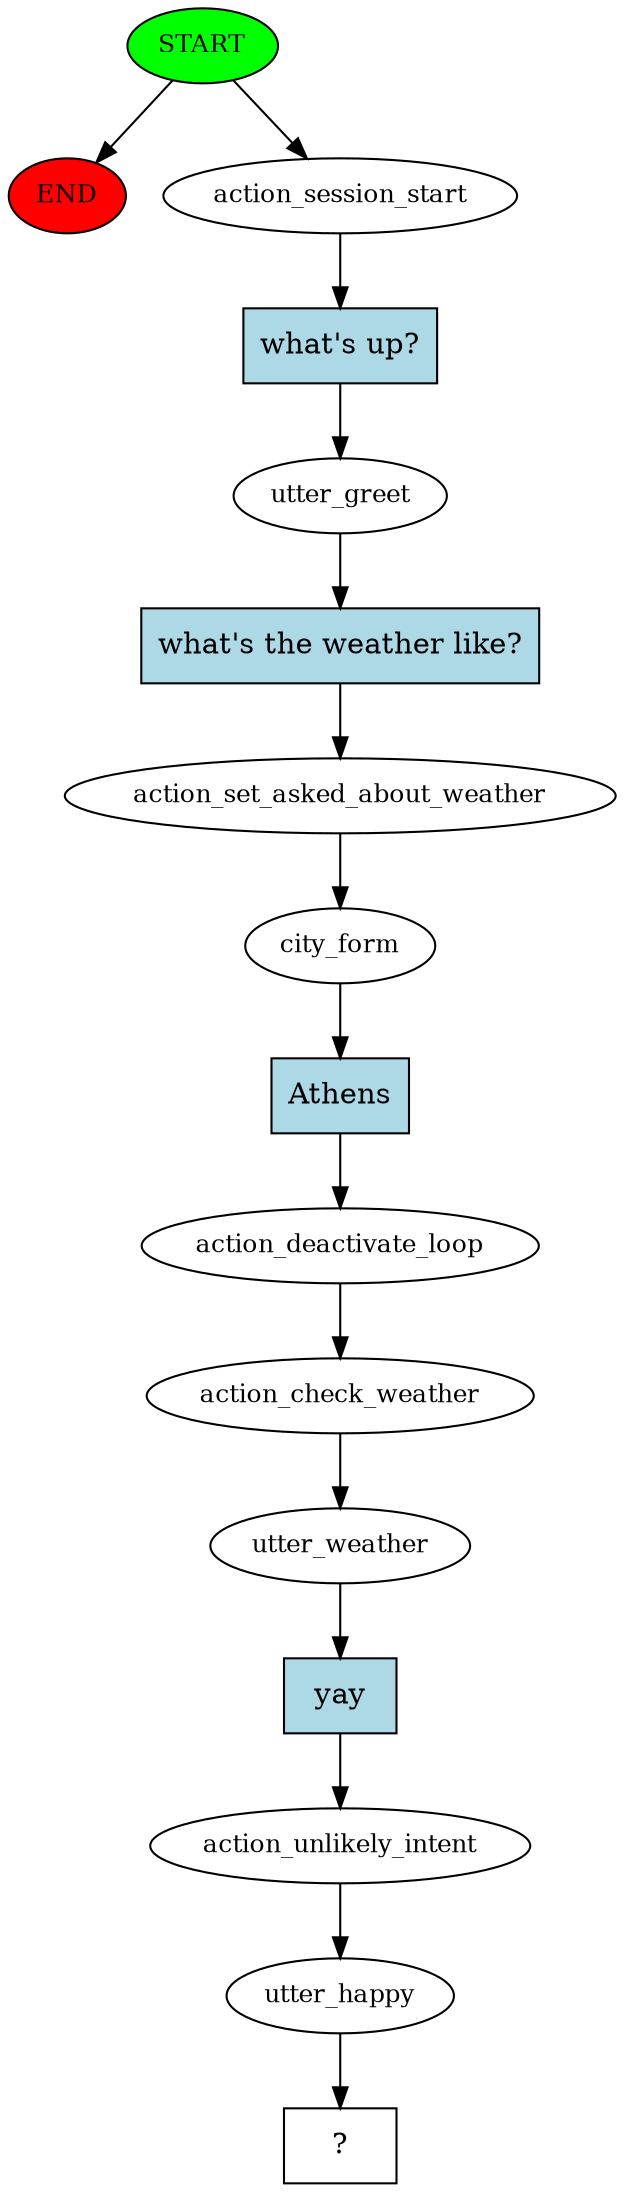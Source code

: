 digraph  {
0 [class="start active", fillcolor=green, fontsize=12, label=START, style=filled];
"-1" [class=end, fillcolor=red, fontsize=12, label=END, style=filled];
1 [class=active, fontsize=12, label=action_session_start];
2 [class=active, fontsize=12, label=utter_greet];
3 [class=active, fontsize=12, label=action_set_asked_about_weather];
4 [class=active, fontsize=12, label=city_form];
5 [class=active, fontsize=12, label=action_deactivate_loop];
6 [class=active, fontsize=12, label=action_check_weather];
7 [class=active, fontsize=12, label=utter_weather];
8 [class=active, fontsize=12, label=action_unlikely_intent];
9 [class=active, fontsize=12, label=utter_happy];
10 [class="intent dashed active", label="  ?  ", shape=rect];
11 [class="intent active", fillcolor=lightblue, label="what's up?", shape=rect, style=filled];
12 [class="intent active", fillcolor=lightblue, label="what's the weather like?", shape=rect, style=filled];
13 [class="intent active", fillcolor=lightblue, label=Athens, shape=rect, style=filled];
14 [class="intent active", fillcolor=lightblue, label=yay, shape=rect, style=filled];
0 -> "-1"  [class="", key=NONE, label=""];
0 -> 1  [class=active, key=NONE, label=""];
1 -> 11  [class=active, key=0];
2 -> 12  [class=active, key=0];
3 -> 4  [class=active, key=NONE, label=""];
4 -> 13  [class=active, key=0];
5 -> 6  [class=active, key=NONE, label=""];
6 -> 7  [class=active, key=NONE, label=""];
7 -> 14  [class=active, key=0];
8 -> 9  [class=active, key=NONE, label=""];
9 -> 10  [class=active, key=NONE, label=""];
11 -> 2  [class=active, key=0];
12 -> 3  [class=active, key=0];
13 -> 5  [class=active, key=0];
14 -> 8  [class=active, key=0];
}
